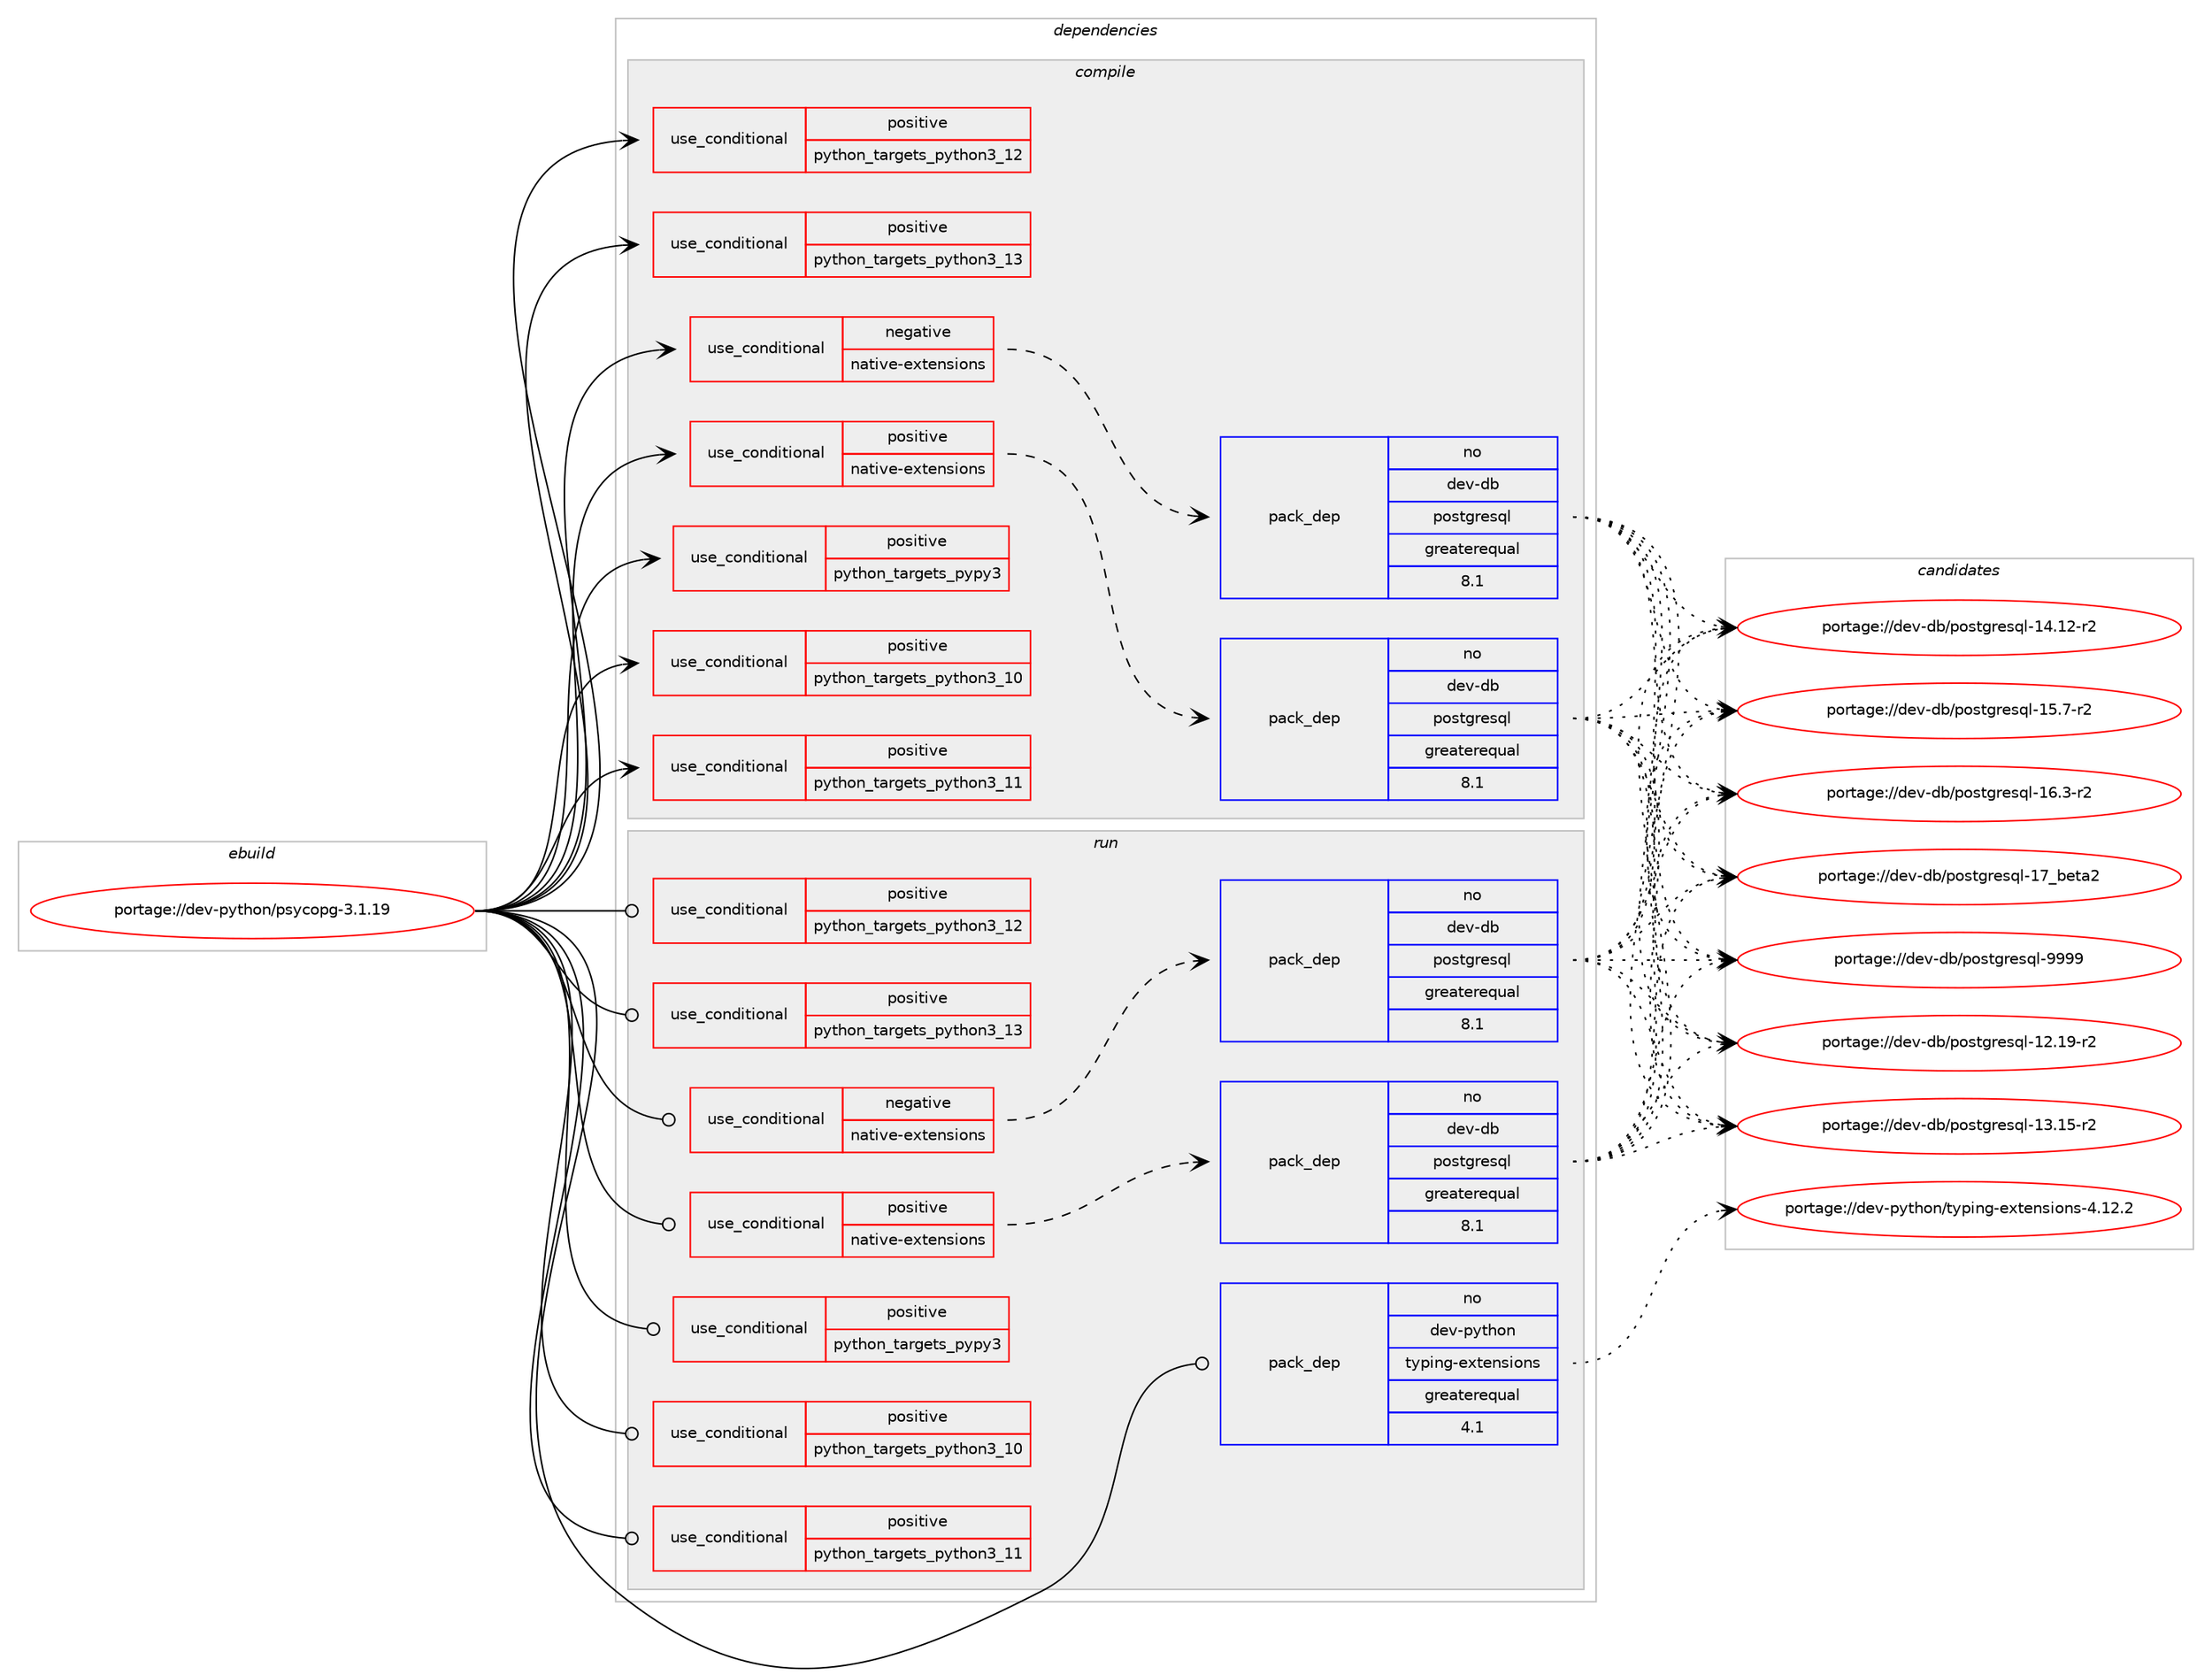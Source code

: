 digraph prolog {

# *************
# Graph options
# *************

newrank=true;
concentrate=true;
compound=true;
graph [rankdir=LR,fontname=Helvetica,fontsize=10,ranksep=1.5];#, ranksep=2.5, nodesep=0.2];
edge  [arrowhead=vee];
node  [fontname=Helvetica,fontsize=10];

# **********
# The ebuild
# **********

subgraph cluster_leftcol {
color=gray;
rank=same;
label=<<i>ebuild</i>>;
id [label="portage://dev-python/psycopg-3.1.19", color=red, width=4, href="../dev-python/psycopg-3.1.19.svg"];
}

# ****************
# The dependencies
# ****************

subgraph cluster_midcol {
color=gray;
label=<<i>dependencies</i>>;
subgraph cluster_compile {
fillcolor="#eeeeee";
style=filled;
label=<<i>compile</i>>;
subgraph cond35306 {
dependency78028 [label=<<TABLE BORDER="0" CELLBORDER="1" CELLSPACING="0" CELLPADDING="4"><TR><TD ROWSPAN="3" CELLPADDING="10">use_conditional</TD></TR><TR><TD>negative</TD></TR><TR><TD>native-extensions</TD></TR></TABLE>>, shape=none, color=red];
subgraph pack41505 {
dependency78029 [label=<<TABLE BORDER="0" CELLBORDER="1" CELLSPACING="0" CELLPADDING="4" WIDTH="220"><TR><TD ROWSPAN="6" CELLPADDING="30">pack_dep</TD></TR><TR><TD WIDTH="110">no</TD></TR><TR><TD>dev-db</TD></TR><TR><TD>postgresql</TD></TR><TR><TD>greaterequal</TD></TR><TR><TD>8.1</TD></TR></TABLE>>, shape=none, color=blue];
}
dependency78028:e -> dependency78029:w [weight=20,style="dashed",arrowhead="vee"];
}
id:e -> dependency78028:w [weight=20,style="solid",arrowhead="vee"];
subgraph cond35307 {
dependency78030 [label=<<TABLE BORDER="0" CELLBORDER="1" CELLSPACING="0" CELLPADDING="4"><TR><TD ROWSPAN="3" CELLPADDING="10">use_conditional</TD></TR><TR><TD>positive</TD></TR><TR><TD>native-extensions</TD></TR></TABLE>>, shape=none, color=red];
subgraph pack41506 {
dependency78031 [label=<<TABLE BORDER="0" CELLBORDER="1" CELLSPACING="0" CELLPADDING="4" WIDTH="220"><TR><TD ROWSPAN="6" CELLPADDING="30">pack_dep</TD></TR><TR><TD WIDTH="110">no</TD></TR><TR><TD>dev-db</TD></TR><TR><TD>postgresql</TD></TR><TR><TD>greaterequal</TD></TR><TR><TD>8.1</TD></TR></TABLE>>, shape=none, color=blue];
}
dependency78030:e -> dependency78031:w [weight=20,style="dashed",arrowhead="vee"];
}
id:e -> dependency78030:w [weight=20,style="solid",arrowhead="vee"];
subgraph cond35308 {
dependency78032 [label=<<TABLE BORDER="0" CELLBORDER="1" CELLSPACING="0" CELLPADDING="4"><TR><TD ROWSPAN="3" CELLPADDING="10">use_conditional</TD></TR><TR><TD>positive</TD></TR><TR><TD>python_targets_pypy3</TD></TR></TABLE>>, shape=none, color=red];
# *** BEGIN UNKNOWN DEPENDENCY TYPE (TODO) ***
# dependency78032 -> package_dependency(portage://dev-python/psycopg-3.1.19,install,no,dev-python,pypy3,none,[,,],any_same_slot,[])
# *** END UNKNOWN DEPENDENCY TYPE (TODO) ***

}
id:e -> dependency78032:w [weight=20,style="solid",arrowhead="vee"];
subgraph cond35309 {
dependency78033 [label=<<TABLE BORDER="0" CELLBORDER="1" CELLSPACING="0" CELLPADDING="4"><TR><TD ROWSPAN="3" CELLPADDING="10">use_conditional</TD></TR><TR><TD>positive</TD></TR><TR><TD>python_targets_python3_10</TD></TR></TABLE>>, shape=none, color=red];
# *** BEGIN UNKNOWN DEPENDENCY TYPE (TODO) ***
# dependency78033 -> package_dependency(portage://dev-python/psycopg-3.1.19,install,no,dev-lang,python,none,[,,],[slot(3.10)],[])
# *** END UNKNOWN DEPENDENCY TYPE (TODO) ***

}
id:e -> dependency78033:w [weight=20,style="solid",arrowhead="vee"];
subgraph cond35310 {
dependency78034 [label=<<TABLE BORDER="0" CELLBORDER="1" CELLSPACING="0" CELLPADDING="4"><TR><TD ROWSPAN="3" CELLPADDING="10">use_conditional</TD></TR><TR><TD>positive</TD></TR><TR><TD>python_targets_python3_11</TD></TR></TABLE>>, shape=none, color=red];
# *** BEGIN UNKNOWN DEPENDENCY TYPE (TODO) ***
# dependency78034 -> package_dependency(portage://dev-python/psycopg-3.1.19,install,no,dev-lang,python,none,[,,],[slot(3.11)],[])
# *** END UNKNOWN DEPENDENCY TYPE (TODO) ***

}
id:e -> dependency78034:w [weight=20,style="solid",arrowhead="vee"];
subgraph cond35311 {
dependency78035 [label=<<TABLE BORDER="0" CELLBORDER="1" CELLSPACING="0" CELLPADDING="4"><TR><TD ROWSPAN="3" CELLPADDING="10">use_conditional</TD></TR><TR><TD>positive</TD></TR><TR><TD>python_targets_python3_12</TD></TR></TABLE>>, shape=none, color=red];
# *** BEGIN UNKNOWN DEPENDENCY TYPE (TODO) ***
# dependency78035 -> package_dependency(portage://dev-python/psycopg-3.1.19,install,no,dev-lang,python,none,[,,],[slot(3.12)],[])
# *** END UNKNOWN DEPENDENCY TYPE (TODO) ***

}
id:e -> dependency78035:w [weight=20,style="solid",arrowhead="vee"];
subgraph cond35312 {
dependency78036 [label=<<TABLE BORDER="0" CELLBORDER="1" CELLSPACING="0" CELLPADDING="4"><TR><TD ROWSPAN="3" CELLPADDING="10">use_conditional</TD></TR><TR><TD>positive</TD></TR><TR><TD>python_targets_python3_13</TD></TR></TABLE>>, shape=none, color=red];
# *** BEGIN UNKNOWN DEPENDENCY TYPE (TODO) ***
# dependency78036 -> package_dependency(portage://dev-python/psycopg-3.1.19,install,no,dev-lang,python,none,[,,],[slot(3.13)],[])
# *** END UNKNOWN DEPENDENCY TYPE (TODO) ***

}
id:e -> dependency78036:w [weight=20,style="solid",arrowhead="vee"];
}
subgraph cluster_compileandrun {
fillcolor="#eeeeee";
style=filled;
label=<<i>compile and run</i>>;
}
subgraph cluster_run {
fillcolor="#eeeeee";
style=filled;
label=<<i>run</i>>;
subgraph cond35313 {
dependency78037 [label=<<TABLE BORDER="0" CELLBORDER="1" CELLSPACING="0" CELLPADDING="4"><TR><TD ROWSPAN="3" CELLPADDING="10">use_conditional</TD></TR><TR><TD>negative</TD></TR><TR><TD>native-extensions</TD></TR></TABLE>>, shape=none, color=red];
subgraph pack41507 {
dependency78038 [label=<<TABLE BORDER="0" CELLBORDER="1" CELLSPACING="0" CELLPADDING="4" WIDTH="220"><TR><TD ROWSPAN="6" CELLPADDING="30">pack_dep</TD></TR><TR><TD WIDTH="110">no</TD></TR><TR><TD>dev-db</TD></TR><TR><TD>postgresql</TD></TR><TR><TD>greaterequal</TD></TR><TR><TD>8.1</TD></TR></TABLE>>, shape=none, color=blue];
}
dependency78037:e -> dependency78038:w [weight=20,style="dashed",arrowhead="vee"];
}
id:e -> dependency78037:w [weight=20,style="solid",arrowhead="odot"];
subgraph cond35314 {
dependency78039 [label=<<TABLE BORDER="0" CELLBORDER="1" CELLSPACING="0" CELLPADDING="4"><TR><TD ROWSPAN="3" CELLPADDING="10">use_conditional</TD></TR><TR><TD>positive</TD></TR><TR><TD>native-extensions</TD></TR></TABLE>>, shape=none, color=red];
subgraph pack41508 {
dependency78040 [label=<<TABLE BORDER="0" CELLBORDER="1" CELLSPACING="0" CELLPADDING="4" WIDTH="220"><TR><TD ROWSPAN="6" CELLPADDING="30">pack_dep</TD></TR><TR><TD WIDTH="110">no</TD></TR><TR><TD>dev-db</TD></TR><TR><TD>postgresql</TD></TR><TR><TD>greaterequal</TD></TR><TR><TD>8.1</TD></TR></TABLE>>, shape=none, color=blue];
}
dependency78039:e -> dependency78040:w [weight=20,style="dashed",arrowhead="vee"];
}
id:e -> dependency78039:w [weight=20,style="solid",arrowhead="odot"];
subgraph cond35315 {
dependency78041 [label=<<TABLE BORDER="0" CELLBORDER="1" CELLSPACING="0" CELLPADDING="4"><TR><TD ROWSPAN="3" CELLPADDING="10">use_conditional</TD></TR><TR><TD>positive</TD></TR><TR><TD>python_targets_pypy3</TD></TR></TABLE>>, shape=none, color=red];
# *** BEGIN UNKNOWN DEPENDENCY TYPE (TODO) ***
# dependency78041 -> package_dependency(portage://dev-python/psycopg-3.1.19,run,no,dev-python,pypy3,none,[,,],any_same_slot,[])
# *** END UNKNOWN DEPENDENCY TYPE (TODO) ***

}
id:e -> dependency78041:w [weight=20,style="solid",arrowhead="odot"];
subgraph cond35316 {
dependency78042 [label=<<TABLE BORDER="0" CELLBORDER="1" CELLSPACING="0" CELLPADDING="4"><TR><TD ROWSPAN="3" CELLPADDING="10">use_conditional</TD></TR><TR><TD>positive</TD></TR><TR><TD>python_targets_python3_10</TD></TR></TABLE>>, shape=none, color=red];
# *** BEGIN UNKNOWN DEPENDENCY TYPE (TODO) ***
# dependency78042 -> package_dependency(portage://dev-python/psycopg-3.1.19,run,no,dev-lang,python,none,[,,],[slot(3.10)],[])
# *** END UNKNOWN DEPENDENCY TYPE (TODO) ***

}
id:e -> dependency78042:w [weight=20,style="solid",arrowhead="odot"];
subgraph cond35317 {
dependency78043 [label=<<TABLE BORDER="0" CELLBORDER="1" CELLSPACING="0" CELLPADDING="4"><TR><TD ROWSPAN="3" CELLPADDING="10">use_conditional</TD></TR><TR><TD>positive</TD></TR><TR><TD>python_targets_python3_11</TD></TR></TABLE>>, shape=none, color=red];
# *** BEGIN UNKNOWN DEPENDENCY TYPE (TODO) ***
# dependency78043 -> package_dependency(portage://dev-python/psycopg-3.1.19,run,no,dev-lang,python,none,[,,],[slot(3.11)],[])
# *** END UNKNOWN DEPENDENCY TYPE (TODO) ***

}
id:e -> dependency78043:w [weight=20,style="solid",arrowhead="odot"];
subgraph cond35318 {
dependency78044 [label=<<TABLE BORDER="0" CELLBORDER="1" CELLSPACING="0" CELLPADDING="4"><TR><TD ROWSPAN="3" CELLPADDING="10">use_conditional</TD></TR><TR><TD>positive</TD></TR><TR><TD>python_targets_python3_12</TD></TR></TABLE>>, shape=none, color=red];
# *** BEGIN UNKNOWN DEPENDENCY TYPE (TODO) ***
# dependency78044 -> package_dependency(portage://dev-python/psycopg-3.1.19,run,no,dev-lang,python,none,[,,],[slot(3.12)],[])
# *** END UNKNOWN DEPENDENCY TYPE (TODO) ***

}
id:e -> dependency78044:w [weight=20,style="solid",arrowhead="odot"];
subgraph cond35319 {
dependency78045 [label=<<TABLE BORDER="0" CELLBORDER="1" CELLSPACING="0" CELLPADDING="4"><TR><TD ROWSPAN="3" CELLPADDING="10">use_conditional</TD></TR><TR><TD>positive</TD></TR><TR><TD>python_targets_python3_13</TD></TR></TABLE>>, shape=none, color=red];
# *** BEGIN UNKNOWN DEPENDENCY TYPE (TODO) ***
# dependency78045 -> package_dependency(portage://dev-python/psycopg-3.1.19,run,no,dev-lang,python,none,[,,],[slot(3.13)],[])
# *** END UNKNOWN DEPENDENCY TYPE (TODO) ***

}
id:e -> dependency78045:w [weight=20,style="solid",arrowhead="odot"];
subgraph pack41509 {
dependency78046 [label=<<TABLE BORDER="0" CELLBORDER="1" CELLSPACING="0" CELLPADDING="4" WIDTH="220"><TR><TD ROWSPAN="6" CELLPADDING="30">pack_dep</TD></TR><TR><TD WIDTH="110">no</TD></TR><TR><TD>dev-python</TD></TR><TR><TD>typing-extensions</TD></TR><TR><TD>greaterequal</TD></TR><TR><TD>4.1</TD></TR></TABLE>>, shape=none, color=blue];
}
id:e -> dependency78046:w [weight=20,style="solid",arrowhead="odot"];
}
}

# **************
# The candidates
# **************

subgraph cluster_choices {
rank=same;
color=gray;
label=<<i>candidates</i>>;

subgraph choice41505 {
color=black;
nodesep=1;
choice1001011184510098471121111151161031141011151131084549504649574511450 [label="portage://dev-db/postgresql-12.19-r2", color=red, width=4,href="../dev-db/postgresql-12.19-r2.svg"];
choice1001011184510098471121111151161031141011151131084549514649534511450 [label="portage://dev-db/postgresql-13.15-r2", color=red, width=4,href="../dev-db/postgresql-13.15-r2.svg"];
choice1001011184510098471121111151161031141011151131084549524649504511450 [label="portage://dev-db/postgresql-14.12-r2", color=red, width=4,href="../dev-db/postgresql-14.12-r2.svg"];
choice10010111845100984711211111511610311410111511310845495346554511450 [label="portage://dev-db/postgresql-15.7-r2", color=red, width=4,href="../dev-db/postgresql-15.7-r2.svg"];
choice10010111845100984711211111511610311410111511310845495446514511450 [label="portage://dev-db/postgresql-16.3-r2", color=red, width=4,href="../dev-db/postgresql-16.3-r2.svg"];
choice10010111845100984711211111511610311410111511310845495595981011169750 [label="portage://dev-db/postgresql-17_beta2", color=red, width=4,href="../dev-db/postgresql-17_beta2.svg"];
choice1001011184510098471121111151161031141011151131084557575757 [label="portage://dev-db/postgresql-9999", color=red, width=4,href="../dev-db/postgresql-9999.svg"];
dependency78029:e -> choice1001011184510098471121111151161031141011151131084549504649574511450:w [style=dotted,weight="100"];
dependency78029:e -> choice1001011184510098471121111151161031141011151131084549514649534511450:w [style=dotted,weight="100"];
dependency78029:e -> choice1001011184510098471121111151161031141011151131084549524649504511450:w [style=dotted,weight="100"];
dependency78029:e -> choice10010111845100984711211111511610311410111511310845495346554511450:w [style=dotted,weight="100"];
dependency78029:e -> choice10010111845100984711211111511610311410111511310845495446514511450:w [style=dotted,weight="100"];
dependency78029:e -> choice10010111845100984711211111511610311410111511310845495595981011169750:w [style=dotted,weight="100"];
dependency78029:e -> choice1001011184510098471121111151161031141011151131084557575757:w [style=dotted,weight="100"];
}
subgraph choice41506 {
color=black;
nodesep=1;
choice1001011184510098471121111151161031141011151131084549504649574511450 [label="portage://dev-db/postgresql-12.19-r2", color=red, width=4,href="../dev-db/postgresql-12.19-r2.svg"];
choice1001011184510098471121111151161031141011151131084549514649534511450 [label="portage://dev-db/postgresql-13.15-r2", color=red, width=4,href="../dev-db/postgresql-13.15-r2.svg"];
choice1001011184510098471121111151161031141011151131084549524649504511450 [label="portage://dev-db/postgresql-14.12-r2", color=red, width=4,href="../dev-db/postgresql-14.12-r2.svg"];
choice10010111845100984711211111511610311410111511310845495346554511450 [label="portage://dev-db/postgresql-15.7-r2", color=red, width=4,href="../dev-db/postgresql-15.7-r2.svg"];
choice10010111845100984711211111511610311410111511310845495446514511450 [label="portage://dev-db/postgresql-16.3-r2", color=red, width=4,href="../dev-db/postgresql-16.3-r2.svg"];
choice10010111845100984711211111511610311410111511310845495595981011169750 [label="portage://dev-db/postgresql-17_beta2", color=red, width=4,href="../dev-db/postgresql-17_beta2.svg"];
choice1001011184510098471121111151161031141011151131084557575757 [label="portage://dev-db/postgresql-9999", color=red, width=4,href="../dev-db/postgresql-9999.svg"];
dependency78031:e -> choice1001011184510098471121111151161031141011151131084549504649574511450:w [style=dotted,weight="100"];
dependency78031:e -> choice1001011184510098471121111151161031141011151131084549514649534511450:w [style=dotted,weight="100"];
dependency78031:e -> choice1001011184510098471121111151161031141011151131084549524649504511450:w [style=dotted,weight="100"];
dependency78031:e -> choice10010111845100984711211111511610311410111511310845495346554511450:w [style=dotted,weight="100"];
dependency78031:e -> choice10010111845100984711211111511610311410111511310845495446514511450:w [style=dotted,weight="100"];
dependency78031:e -> choice10010111845100984711211111511610311410111511310845495595981011169750:w [style=dotted,weight="100"];
dependency78031:e -> choice1001011184510098471121111151161031141011151131084557575757:w [style=dotted,weight="100"];
}
subgraph choice41507 {
color=black;
nodesep=1;
choice1001011184510098471121111151161031141011151131084549504649574511450 [label="portage://dev-db/postgresql-12.19-r2", color=red, width=4,href="../dev-db/postgresql-12.19-r2.svg"];
choice1001011184510098471121111151161031141011151131084549514649534511450 [label="portage://dev-db/postgresql-13.15-r2", color=red, width=4,href="../dev-db/postgresql-13.15-r2.svg"];
choice1001011184510098471121111151161031141011151131084549524649504511450 [label="portage://dev-db/postgresql-14.12-r2", color=red, width=4,href="../dev-db/postgresql-14.12-r2.svg"];
choice10010111845100984711211111511610311410111511310845495346554511450 [label="portage://dev-db/postgresql-15.7-r2", color=red, width=4,href="../dev-db/postgresql-15.7-r2.svg"];
choice10010111845100984711211111511610311410111511310845495446514511450 [label="portage://dev-db/postgresql-16.3-r2", color=red, width=4,href="../dev-db/postgresql-16.3-r2.svg"];
choice10010111845100984711211111511610311410111511310845495595981011169750 [label="portage://dev-db/postgresql-17_beta2", color=red, width=4,href="../dev-db/postgresql-17_beta2.svg"];
choice1001011184510098471121111151161031141011151131084557575757 [label="portage://dev-db/postgresql-9999", color=red, width=4,href="../dev-db/postgresql-9999.svg"];
dependency78038:e -> choice1001011184510098471121111151161031141011151131084549504649574511450:w [style=dotted,weight="100"];
dependency78038:e -> choice1001011184510098471121111151161031141011151131084549514649534511450:w [style=dotted,weight="100"];
dependency78038:e -> choice1001011184510098471121111151161031141011151131084549524649504511450:w [style=dotted,weight="100"];
dependency78038:e -> choice10010111845100984711211111511610311410111511310845495346554511450:w [style=dotted,weight="100"];
dependency78038:e -> choice10010111845100984711211111511610311410111511310845495446514511450:w [style=dotted,weight="100"];
dependency78038:e -> choice10010111845100984711211111511610311410111511310845495595981011169750:w [style=dotted,weight="100"];
dependency78038:e -> choice1001011184510098471121111151161031141011151131084557575757:w [style=dotted,weight="100"];
}
subgraph choice41508 {
color=black;
nodesep=1;
choice1001011184510098471121111151161031141011151131084549504649574511450 [label="portage://dev-db/postgresql-12.19-r2", color=red, width=4,href="../dev-db/postgresql-12.19-r2.svg"];
choice1001011184510098471121111151161031141011151131084549514649534511450 [label="portage://dev-db/postgresql-13.15-r2", color=red, width=4,href="../dev-db/postgresql-13.15-r2.svg"];
choice1001011184510098471121111151161031141011151131084549524649504511450 [label="portage://dev-db/postgresql-14.12-r2", color=red, width=4,href="../dev-db/postgresql-14.12-r2.svg"];
choice10010111845100984711211111511610311410111511310845495346554511450 [label="portage://dev-db/postgresql-15.7-r2", color=red, width=4,href="../dev-db/postgresql-15.7-r2.svg"];
choice10010111845100984711211111511610311410111511310845495446514511450 [label="portage://dev-db/postgresql-16.3-r2", color=red, width=4,href="../dev-db/postgresql-16.3-r2.svg"];
choice10010111845100984711211111511610311410111511310845495595981011169750 [label="portage://dev-db/postgresql-17_beta2", color=red, width=4,href="../dev-db/postgresql-17_beta2.svg"];
choice1001011184510098471121111151161031141011151131084557575757 [label="portage://dev-db/postgresql-9999", color=red, width=4,href="../dev-db/postgresql-9999.svg"];
dependency78040:e -> choice1001011184510098471121111151161031141011151131084549504649574511450:w [style=dotted,weight="100"];
dependency78040:e -> choice1001011184510098471121111151161031141011151131084549514649534511450:w [style=dotted,weight="100"];
dependency78040:e -> choice1001011184510098471121111151161031141011151131084549524649504511450:w [style=dotted,weight="100"];
dependency78040:e -> choice10010111845100984711211111511610311410111511310845495346554511450:w [style=dotted,weight="100"];
dependency78040:e -> choice10010111845100984711211111511610311410111511310845495446514511450:w [style=dotted,weight="100"];
dependency78040:e -> choice10010111845100984711211111511610311410111511310845495595981011169750:w [style=dotted,weight="100"];
dependency78040:e -> choice1001011184510098471121111151161031141011151131084557575757:w [style=dotted,weight="100"];
}
subgraph choice41509 {
color=black;
nodesep=1;
choice10010111845112121116104111110471161211121051101034510112011610111011510511111011545524649504650 [label="portage://dev-python/typing-extensions-4.12.2", color=red, width=4,href="../dev-python/typing-extensions-4.12.2.svg"];
dependency78046:e -> choice10010111845112121116104111110471161211121051101034510112011610111011510511111011545524649504650:w [style=dotted,weight="100"];
}
}

}
